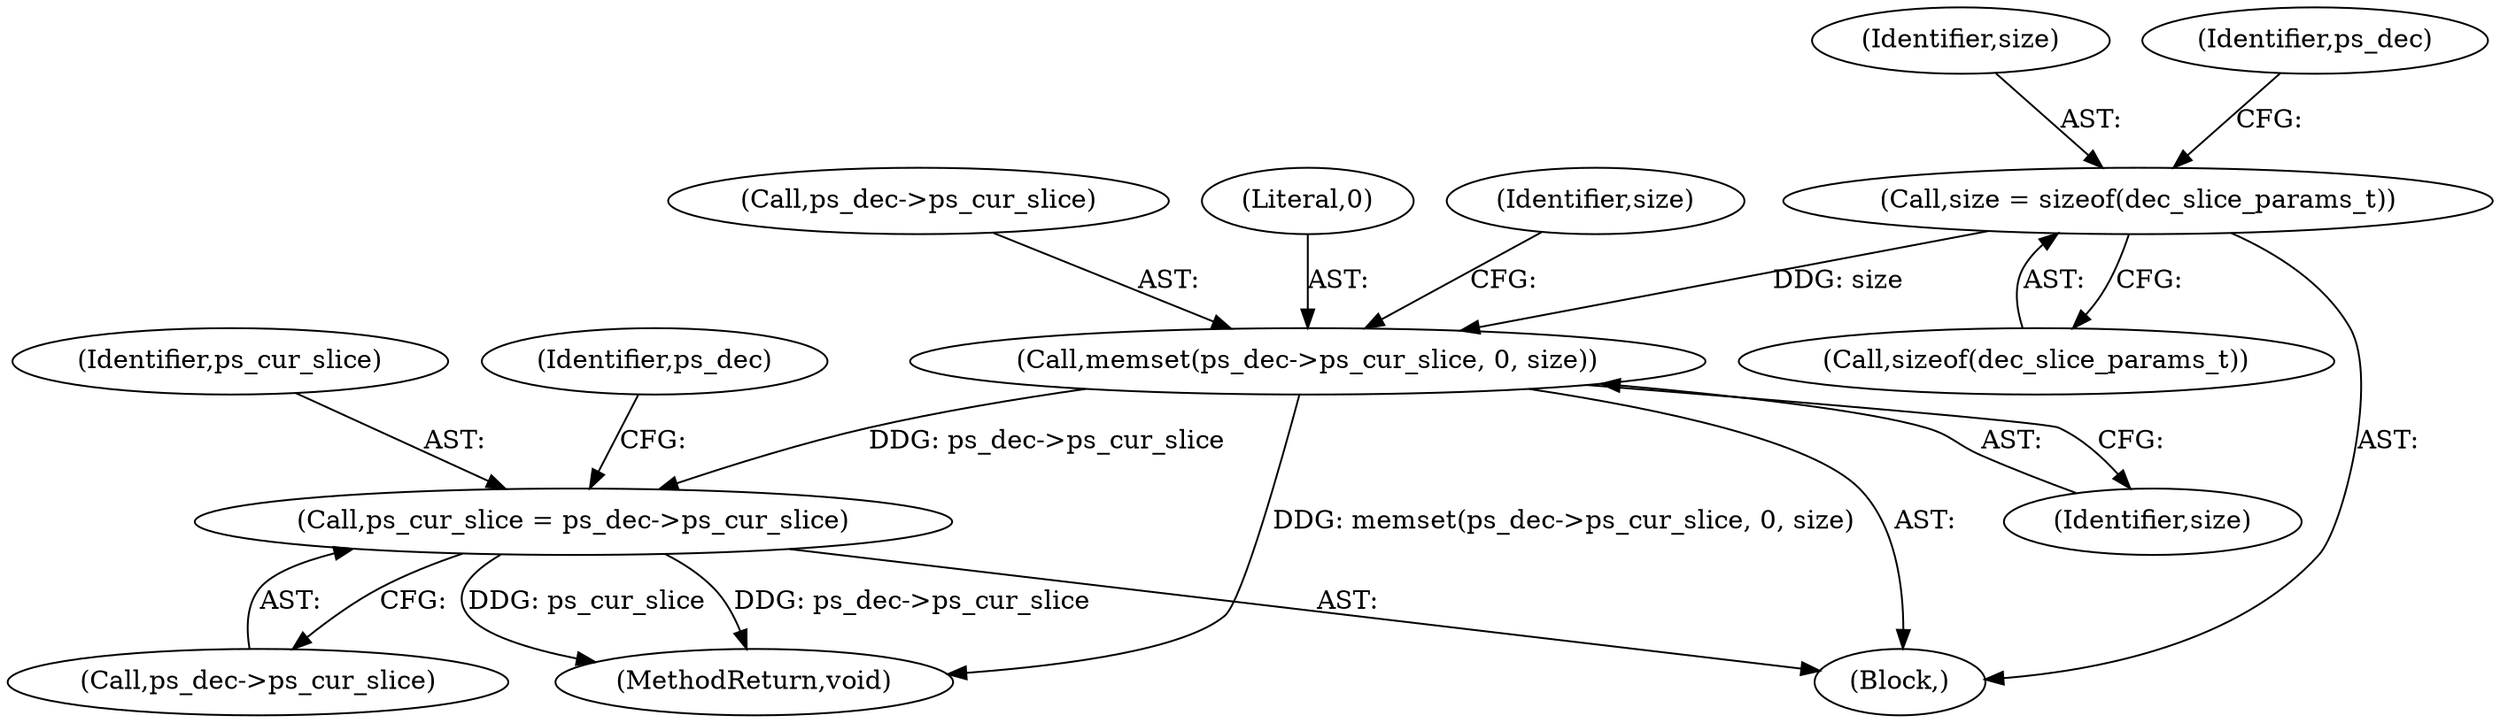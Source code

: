 digraph "0_Android_ecf6c7ce6d5a22d52160698aab44fc234c63291a@API" {
"1000208" [label="(Call,size = sizeof(dec_slice_params_t))"];
"1000212" [label="(Call,memset(ps_dec->ps_cur_slice, 0, size))"];
"1000267" [label="(Call,ps_cur_slice = ps_dec->ps_cur_slice)"];
"1000209" [label="(Identifier,size)"];
"1000268" [label="(Identifier,ps_cur_slice)"];
"1000267" [label="(Call,ps_cur_slice = ps_dec->ps_cur_slice)"];
"1000212" [label="(Call,memset(ps_dec->ps_cur_slice, 0, size))"];
"1000213" [label="(Call,ps_dec->ps_cur_slice)"];
"1000208" [label="(Call,size = sizeof(dec_slice_params_t))"];
"1000216" [label="(Literal,0)"];
"1000121" [label="(Block,)"];
"1000219" [label="(Identifier,size)"];
"1000956" [label="(MethodReturn,void)"];
"1000269" [label="(Call,ps_dec->ps_cur_slice)"];
"1000217" [label="(Identifier,size)"];
"1000214" [label="(Identifier,ps_dec)"];
"1000274" [label="(Identifier,ps_dec)"];
"1000210" [label="(Call,sizeof(dec_slice_params_t))"];
"1000208" -> "1000121"  [label="AST: "];
"1000208" -> "1000210"  [label="CFG: "];
"1000209" -> "1000208"  [label="AST: "];
"1000210" -> "1000208"  [label="AST: "];
"1000214" -> "1000208"  [label="CFG: "];
"1000208" -> "1000212"  [label="DDG: size"];
"1000212" -> "1000121"  [label="AST: "];
"1000212" -> "1000217"  [label="CFG: "];
"1000213" -> "1000212"  [label="AST: "];
"1000216" -> "1000212"  [label="AST: "];
"1000217" -> "1000212"  [label="AST: "];
"1000219" -> "1000212"  [label="CFG: "];
"1000212" -> "1000956"  [label="DDG: memset(ps_dec->ps_cur_slice, 0, size)"];
"1000212" -> "1000267"  [label="DDG: ps_dec->ps_cur_slice"];
"1000267" -> "1000121"  [label="AST: "];
"1000267" -> "1000269"  [label="CFG: "];
"1000268" -> "1000267"  [label="AST: "];
"1000269" -> "1000267"  [label="AST: "];
"1000274" -> "1000267"  [label="CFG: "];
"1000267" -> "1000956"  [label="DDG: ps_dec->ps_cur_slice"];
"1000267" -> "1000956"  [label="DDG: ps_cur_slice"];
}
